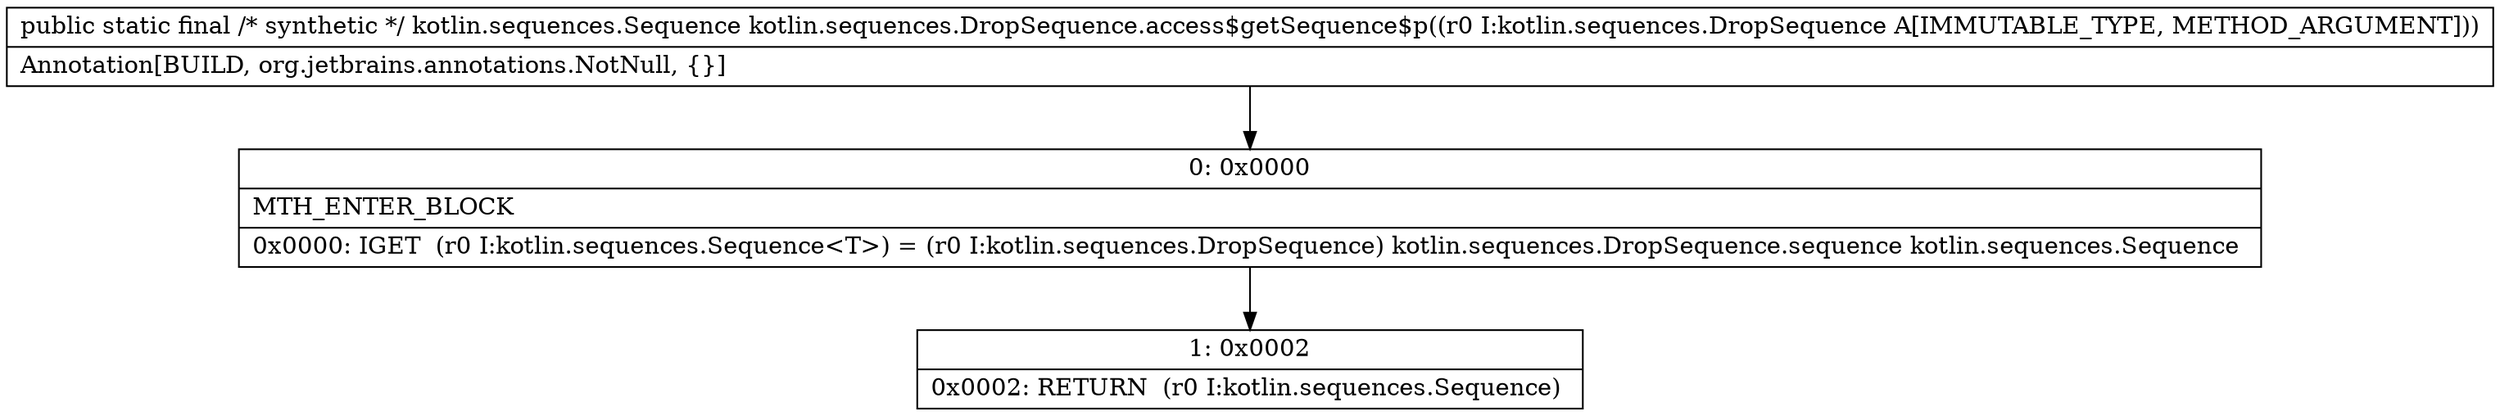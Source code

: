 digraph "CFG forkotlin.sequences.DropSequence.access$getSequence$p(Lkotlin\/sequences\/DropSequence;)Lkotlin\/sequences\/Sequence;" {
Node_0 [shape=record,label="{0\:\ 0x0000|MTH_ENTER_BLOCK\l|0x0000: IGET  (r0 I:kotlin.sequences.Sequence\<T\>) = (r0 I:kotlin.sequences.DropSequence) kotlin.sequences.DropSequence.sequence kotlin.sequences.Sequence \l}"];
Node_1 [shape=record,label="{1\:\ 0x0002|0x0002: RETURN  (r0 I:kotlin.sequences.Sequence) \l}"];
MethodNode[shape=record,label="{public static final \/* synthetic *\/ kotlin.sequences.Sequence kotlin.sequences.DropSequence.access$getSequence$p((r0 I:kotlin.sequences.DropSequence A[IMMUTABLE_TYPE, METHOD_ARGUMENT]))  | Annotation[BUILD, org.jetbrains.annotations.NotNull, \{\}]\l}"];
MethodNode -> Node_0;
Node_0 -> Node_1;
}

